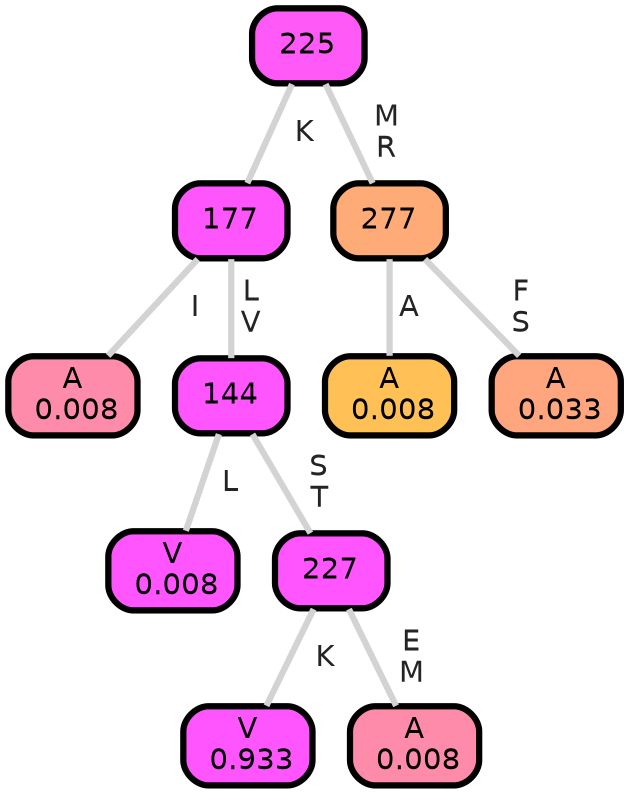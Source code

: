 graph Tree {
node [shape=box, style="filled, rounded",color="black",penwidth="3",fontcolor="black",                 fontname=helvetica] ;
graph [ranksep="0 equally", splines=straight,                 bgcolor=transparent, dpi=200] ;
edge [fontname=helvetica, fontweight=bold,fontcolor=grey14,color=lightgray] ;
0 [label="A
 0.008", fillcolor="#ff8baa"] ;
1 [label="177", fillcolor="#ff55fd"] ;
2 [label="V
 0.008", fillcolor="#ff55ff"] ;
3 [label="144", fillcolor="#ff55fe"] ;
4 [label="V
 0.933", fillcolor="#ff55ff"] ;
5 [label="227", fillcolor="#ff55fe"] ;
6 [label="A
 0.008", fillcolor="#ff8baa"] ;
7 [label="225", fillcolor="#ff59f7"] ;
8 [label="A
 0.008", fillcolor="#ffc155"] ;
9 [label="277", fillcolor="#ffab77"] ;
10 [label="A
 0.033", fillcolor="#ffa67f"] ;
1 -- 0 [label=" I",penwidth=3] ;
1 -- 3 [label=" L\n V",penwidth=3] ;
3 -- 2 [label=" L",penwidth=3] ;
3 -- 5 [label=" S\n T",penwidth=3] ;
5 -- 4 [label=" K",penwidth=3] ;
5 -- 6 [label=" E\n M",penwidth=3] ;
7 -- 1 [label=" K",penwidth=3] ;
7 -- 9 [label=" M\n R",penwidth=3] ;
9 -- 8 [label=" A",penwidth=3] ;
9 -- 10 [label=" F\n S",penwidth=3] ;
{rank = same;}}
